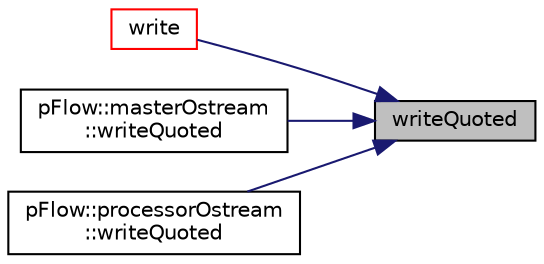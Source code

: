 digraph "writeQuoted"
{
 // LATEX_PDF_SIZE
  edge [fontname="Helvetica",fontsize="10",labelfontname="Helvetica",labelfontsize="10"];
  node [fontname="Helvetica",fontsize="10",shape=record];
  rankdir="RL";
  Node1 [label="writeQuoted",height=0.2,width=0.4,color="black", fillcolor="grey75", style="filled", fontcolor="black",tooltip="Write std::string surrounded by quotes."];
  Node1 -> Node2 [dir="back",color="midnightblue",fontsize="10",style="solid",fontname="Helvetica"];
  Node2 [label="write",height=0.2,width=0.4,color="red", fillcolor="white", style="filled",URL="$classpFlow_1_1Ostream.html#af0296de2f120be163c138350c0c26507",tooltip="Write token to stream or otherwise handle it."];
  Node1 -> Node7 [dir="back",color="midnightblue",fontsize="10",style="solid",fontname="Helvetica"];
  Node7 [label="pFlow::masterOstream\l::writeQuoted",height=0.2,width=0.4,color="black", fillcolor="white", style="filled",URL="$classpFlow_1_1masterOstream.html#ad49e7395bb1832b095b5567656beae88",tooltip="Write std::string surrounded by quotes."];
  Node1 -> Node8 [dir="back",color="midnightblue",fontsize="10",style="solid",fontname="Helvetica"];
  Node8 [label="pFlow::processorOstream\l::writeQuoted",height=0.2,width=0.4,color="black", fillcolor="white", style="filled",URL="$classpFlow_1_1processorOstream.html#ad49e7395bb1832b095b5567656beae88",tooltip="Write std::string surrounded by quotes."];
}
